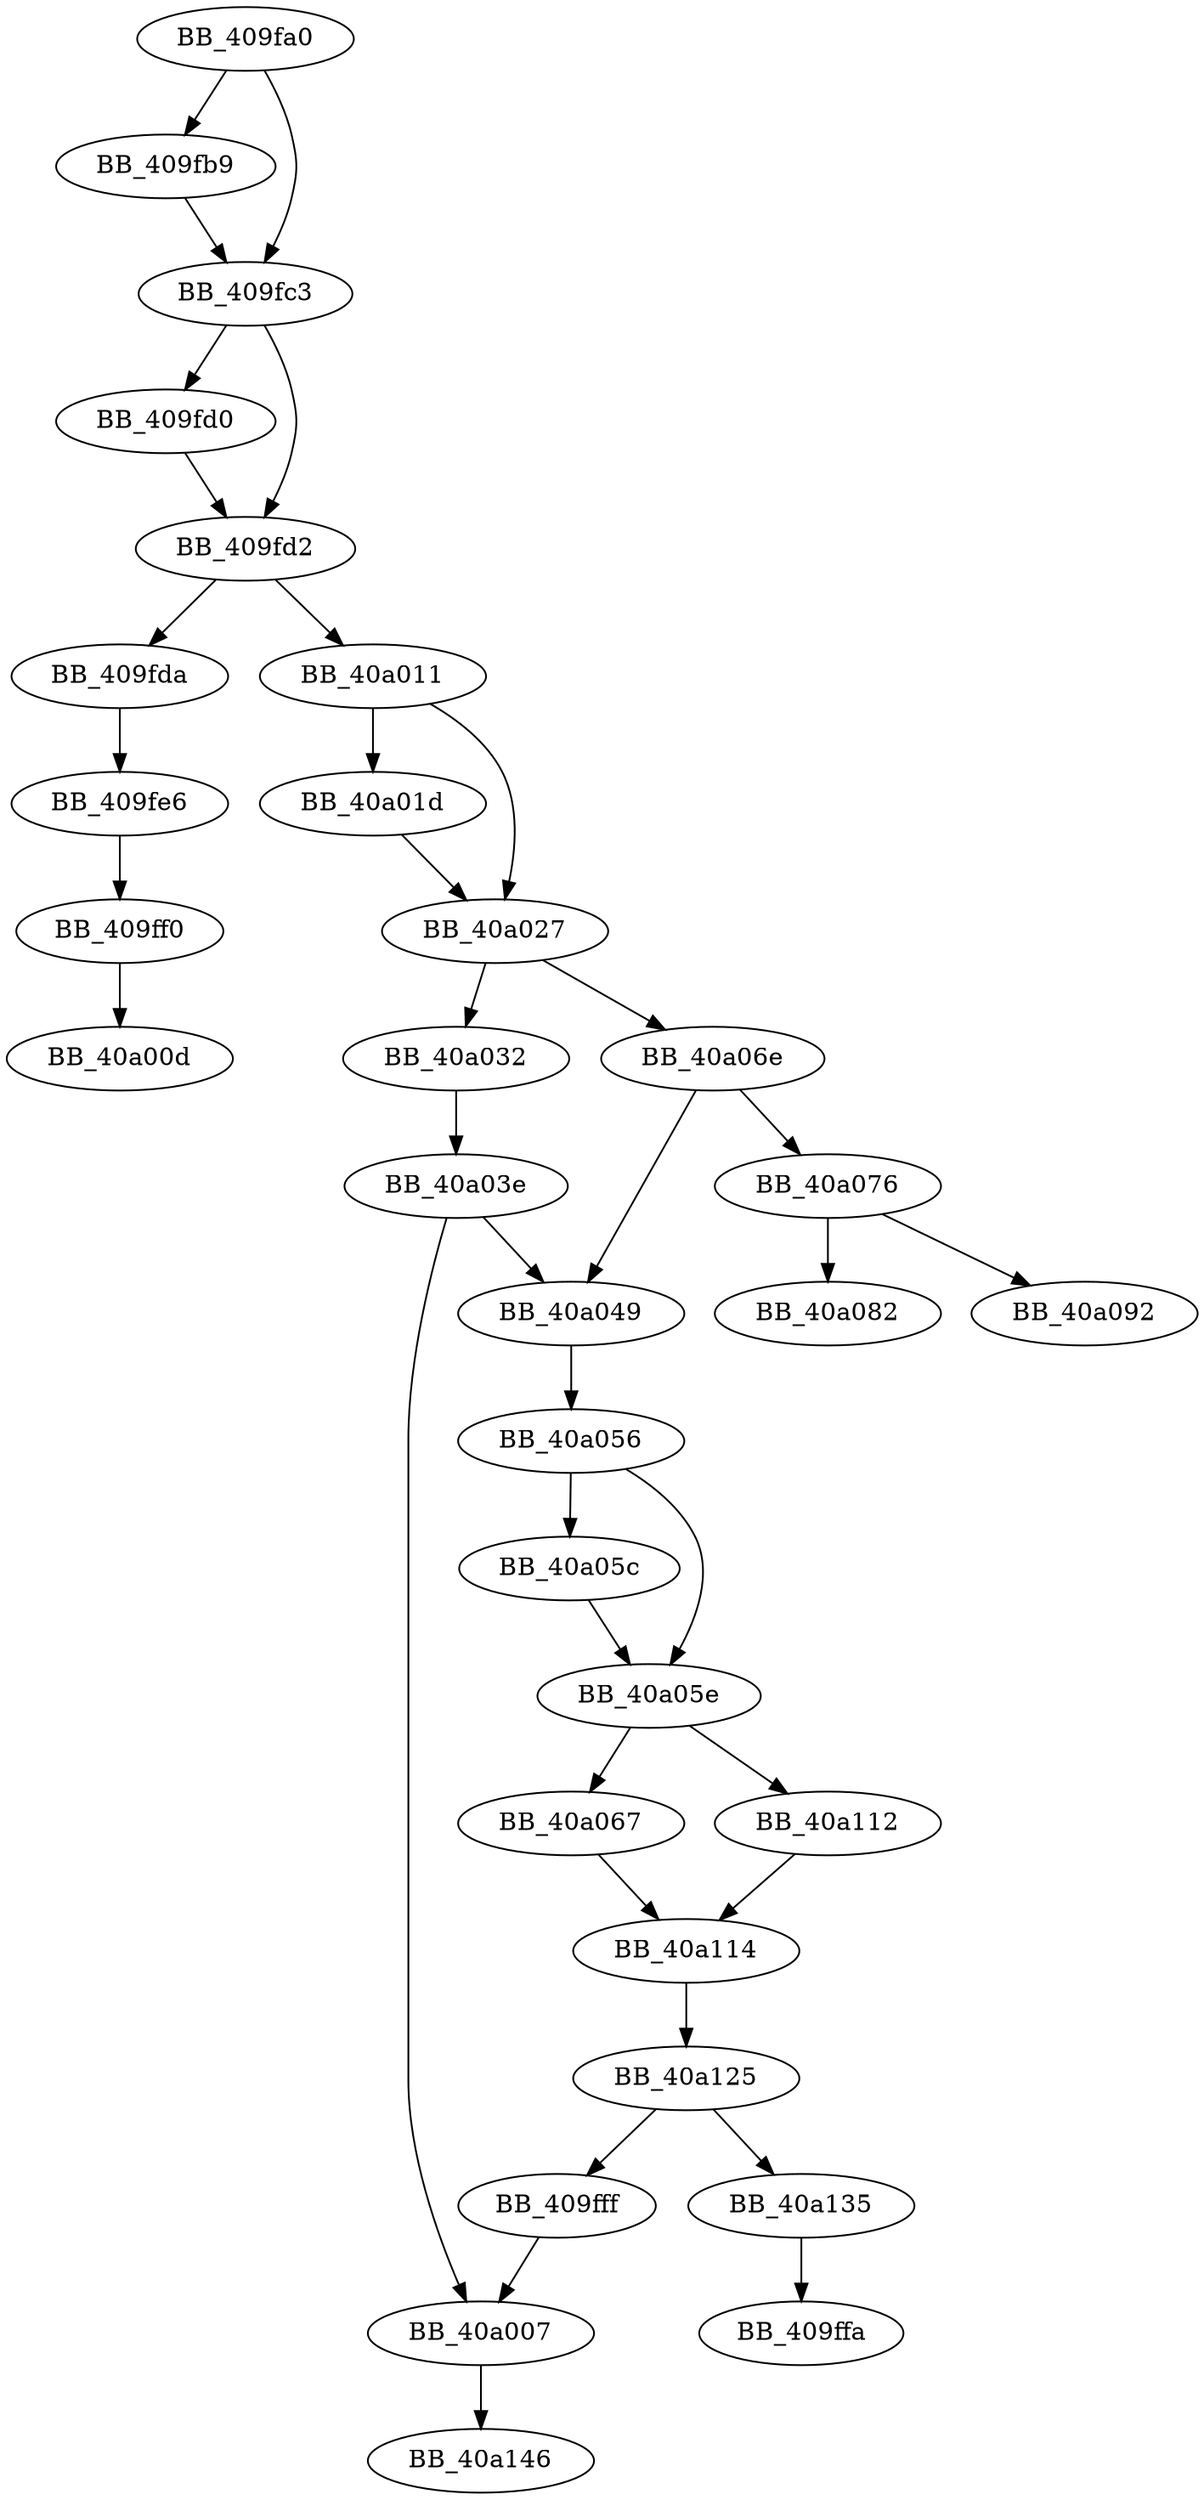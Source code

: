 DiGraph sub_409FA0{
BB_409fa0->BB_409fb9
BB_409fa0->BB_409fc3
BB_409fb9->BB_409fc3
BB_409fc3->BB_409fd0
BB_409fc3->BB_409fd2
BB_409fd0->BB_409fd2
BB_409fd2->BB_409fda
BB_409fd2->BB_40a011
BB_409fda->BB_409fe6
BB_409fe6->BB_409ff0
BB_409ff0->BB_40a00d
BB_409fff->BB_40a007
BB_40a007->BB_40a146
BB_40a011->BB_40a01d
BB_40a011->BB_40a027
BB_40a01d->BB_40a027
BB_40a027->BB_40a032
BB_40a027->BB_40a06e
BB_40a032->BB_40a03e
BB_40a03e->BB_40a007
BB_40a03e->BB_40a049
BB_40a049->BB_40a056
BB_40a056->BB_40a05c
BB_40a056->BB_40a05e
BB_40a05c->BB_40a05e
BB_40a05e->BB_40a067
BB_40a05e->BB_40a112
BB_40a067->BB_40a114
BB_40a06e->BB_40a049
BB_40a06e->BB_40a076
BB_40a076->BB_40a082
BB_40a076->BB_40a092
BB_40a112->BB_40a114
BB_40a114->BB_40a125
BB_40a125->BB_409fff
BB_40a125->BB_40a135
BB_40a135->BB_409ffa
}
